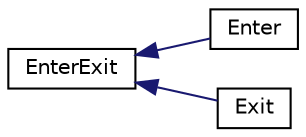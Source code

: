 digraph "Graphical Class Hierarchy"
{
 // INTERACTIVE_SVG=YES
 // LATEX_PDF_SIZE
  edge [fontname="Helvetica",fontsize="10",labelfontname="Helvetica",labelfontsize="10"];
  node [fontname="Helvetica",fontsize="10",shape=record];
  rankdir="LR";
  Node0 [label="EnterExit",height=0.2,width=0.4,color="black", fillcolor="white", style="filled",URL="$class_mirage_x_r_1_1_enter_exit.html",tooltip=" "];
  Node0 -> Node1 [dir="back",color="midnightblue",fontsize="10",style="solid",fontname="Helvetica"];
  Node1 [label="Enter",height=0.2,width=0.4,color="black", fillcolor="white", style="filled",URL="$class_mirage_x_r_1_1_enter.html",tooltip=" "];
  Node0 -> Node2 [dir="back",color="midnightblue",fontsize="10",style="solid",fontname="Helvetica"];
  Node2 [label="Exit",height=0.2,width=0.4,color="black", fillcolor="white", style="filled",URL="$class_mirage_x_r_1_1_exit.html",tooltip=" "];
}
